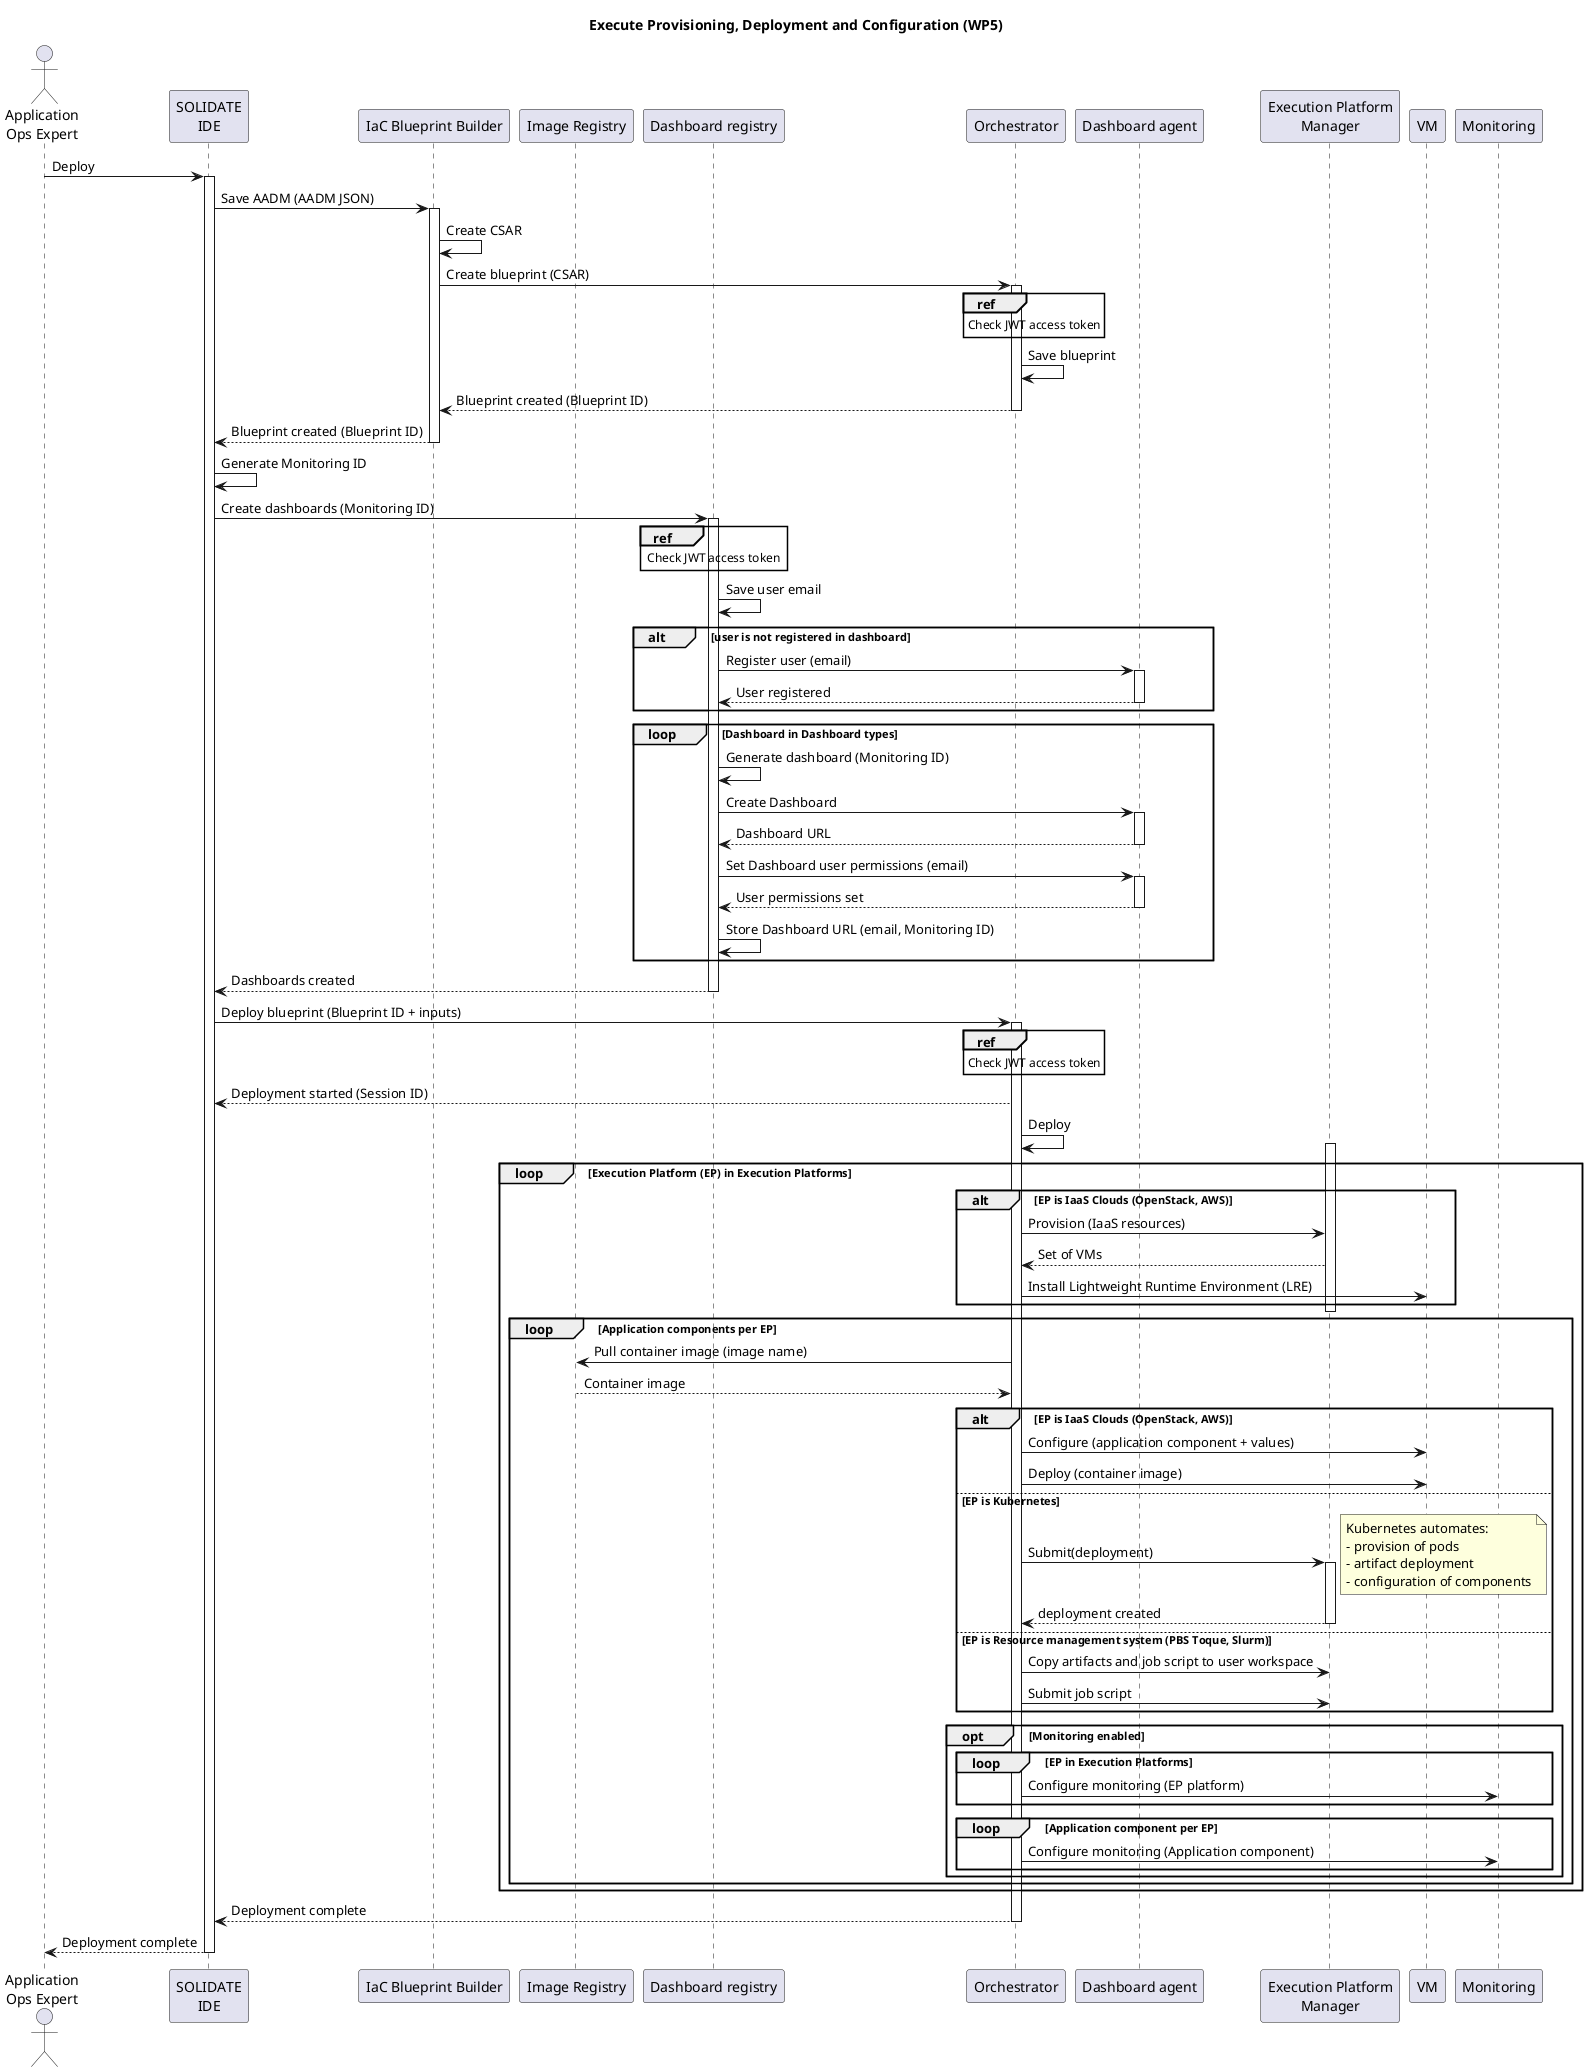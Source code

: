 @startuml

title Execute Provisioning, Deployment and Configuration (WP5)

actor "Application\nOps Expert" as ops
participant "SOLIDATE\nIDE" as ide
participant "IaC Blueprint Builder" as builder
participant "Image Registry" as imagereg
participant "Dashboard registry" as registry
participant  Orchestrator as orch
participant "Dashboard agent" as dash
participant "Execution Platform\nManager" as res
participant "VM" as VM
participant "Monitoring" as mon


ops->ide: Deploy
activate ide
ide->builder: Save AADM (AADM JSON)
activate builder
builder->builder: Create CSAR
builder->orch: Create blueprint (CSAR)
activate orch
ref over orch: Check JWT access token
orch->orch: Save blueprint
orch-->builder: Blueprint created (Blueprint ID)
deactivate orch
builder-->ide: Blueprint created (Blueprint ID)
deactivate builder
ide -> ide: Generate Monitoring ID
ide -> registry: Create dashboards (Monitoring ID)
activate registry
ref over registry: Check JWT access token
registry -> registry: Save user email

alt user is not registered in dashboard
	    registry -> dash: Register user (email)
	    activate dash
	    dash --> registry: User registered
	    deactivate dash
end

loop Dashboard in Dashboard types
	registry -> registry: Generate dashboard (Monitoring ID)
	registry -> dash: Create Dashboard
	activate dash
	dash --> registry: Dashboard URL
	deactivate dash
	registry -> dash: Set Dashboard user permissions (email)
	activate dash
	dash --> registry: User permissions set
	deactivate dash
	registry -> registry: Store Dashboard URL (email, Monitoring ID)
	
end
registry --> ide: Dashboards created
deactivate registry
ide->orch: Deploy blueprint (Blueprint ID + inputs)
activate orch
ref over orch: Check JWT access token
orch-->ide: Deployment started (Session ID)
orch->orch: Deploy

loop Execution Platform (EP) in Execution Platforms

  activate res
  alt EP is IaaS Clouds (OpenStack, AWS)
    orch->res: Provision (IaaS resources)
    res-->orch: Set of VMs
    orch->VM: Install Lightweight Runtime Environment (LRE)
  end
  deactivate res

  loop Application components per EP

    orch->imagereg: Pull container image (image name)
    imagereg-->orch: Container image

    alt EP is IaaS Clouds (OpenStack, AWS)
      orch->VM: Configure (application component + values)
      orch->VM: Deploy (container image)
    else EP is Kubernetes
      orch->res: Submit(deployment)
      activate res
        note right
          Kubernetes automates:
          - provision of pods
          - artifact deployment
          - configuration of components
        end note
        res-->orch: deployment created
      deactivate res

    else EP is Resource management system (PBS Toque, Slurm)
      orch->res: Copy artifacts and job script to user workspace
      orch->res: Submit job script
    end

    opt Monitoring enabled
      loop EP in Execution Platforms
      orch->mon: Configure monitoring (EP platform)
      end
      loop Application component per EP
      orch->mon: Configure monitoring (Application component)
      end
    end

  end
end

orch-->ide: Deployment complete
deactivate orch
ide-->ops: Deployment complete
deactivate ide


@enduml